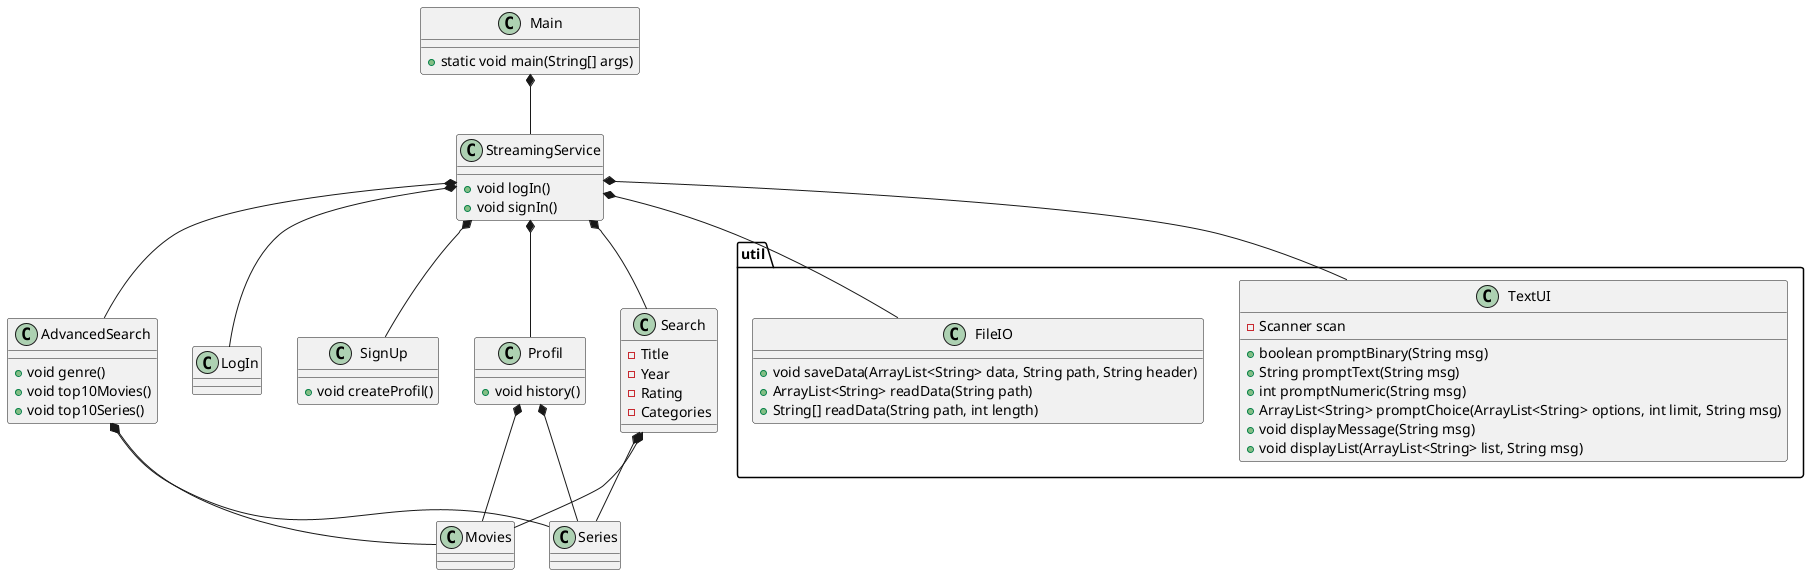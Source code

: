 @startuml
'https://plantuml.com/class-diagram

class Main {
+ static void main(String[] args)

}

class LogIn {

}

class SignUp {
+ void createProfil()
}

class Movies {

}

class Series {

}

class Profil {
+ void history()
}

class StreamingService {
+ void logIn()
+ void signIn()
}

class Search {
- Title
- Year
- Rating
- Categories
}

class AdvancedSearch {
+ void genre()
+ void top10Movies()
+ void top10Series()
}

package "util" {
class TextUI {
- Scanner scan
+ boolean promptBinary(String msg)
+ String promptText(String msg)
+ int promptNumeric(String msg)
+ ArrayList<String> promptChoice(ArrayList<String> options, int limit, String msg)
+ void displayMessage(String msg)
+ void displayList(ArrayList<String> list, String msg)
}

class FileIO{
+ void saveData(ArrayList<String> data, String path, String header)
+ ArrayList<String> readData(String path)
+ String[] readData(String path, int length)
}


Main *-- StreamingService

StreamingService *-- LogIn
StreamingService *-- SignUp
StreamingService *-- Profil
StreamingService *-- TextUI
StreamingService *-- FileIO

StreamingService *-- Search
StreamingService *-- AdvancedSearch

Search *-- Movies
Search *-- Series

AdvancedSearch *-- Movies
AdvancedSearch *-- Series

Profil *-- Movies
Profil *-- Series
@enduml